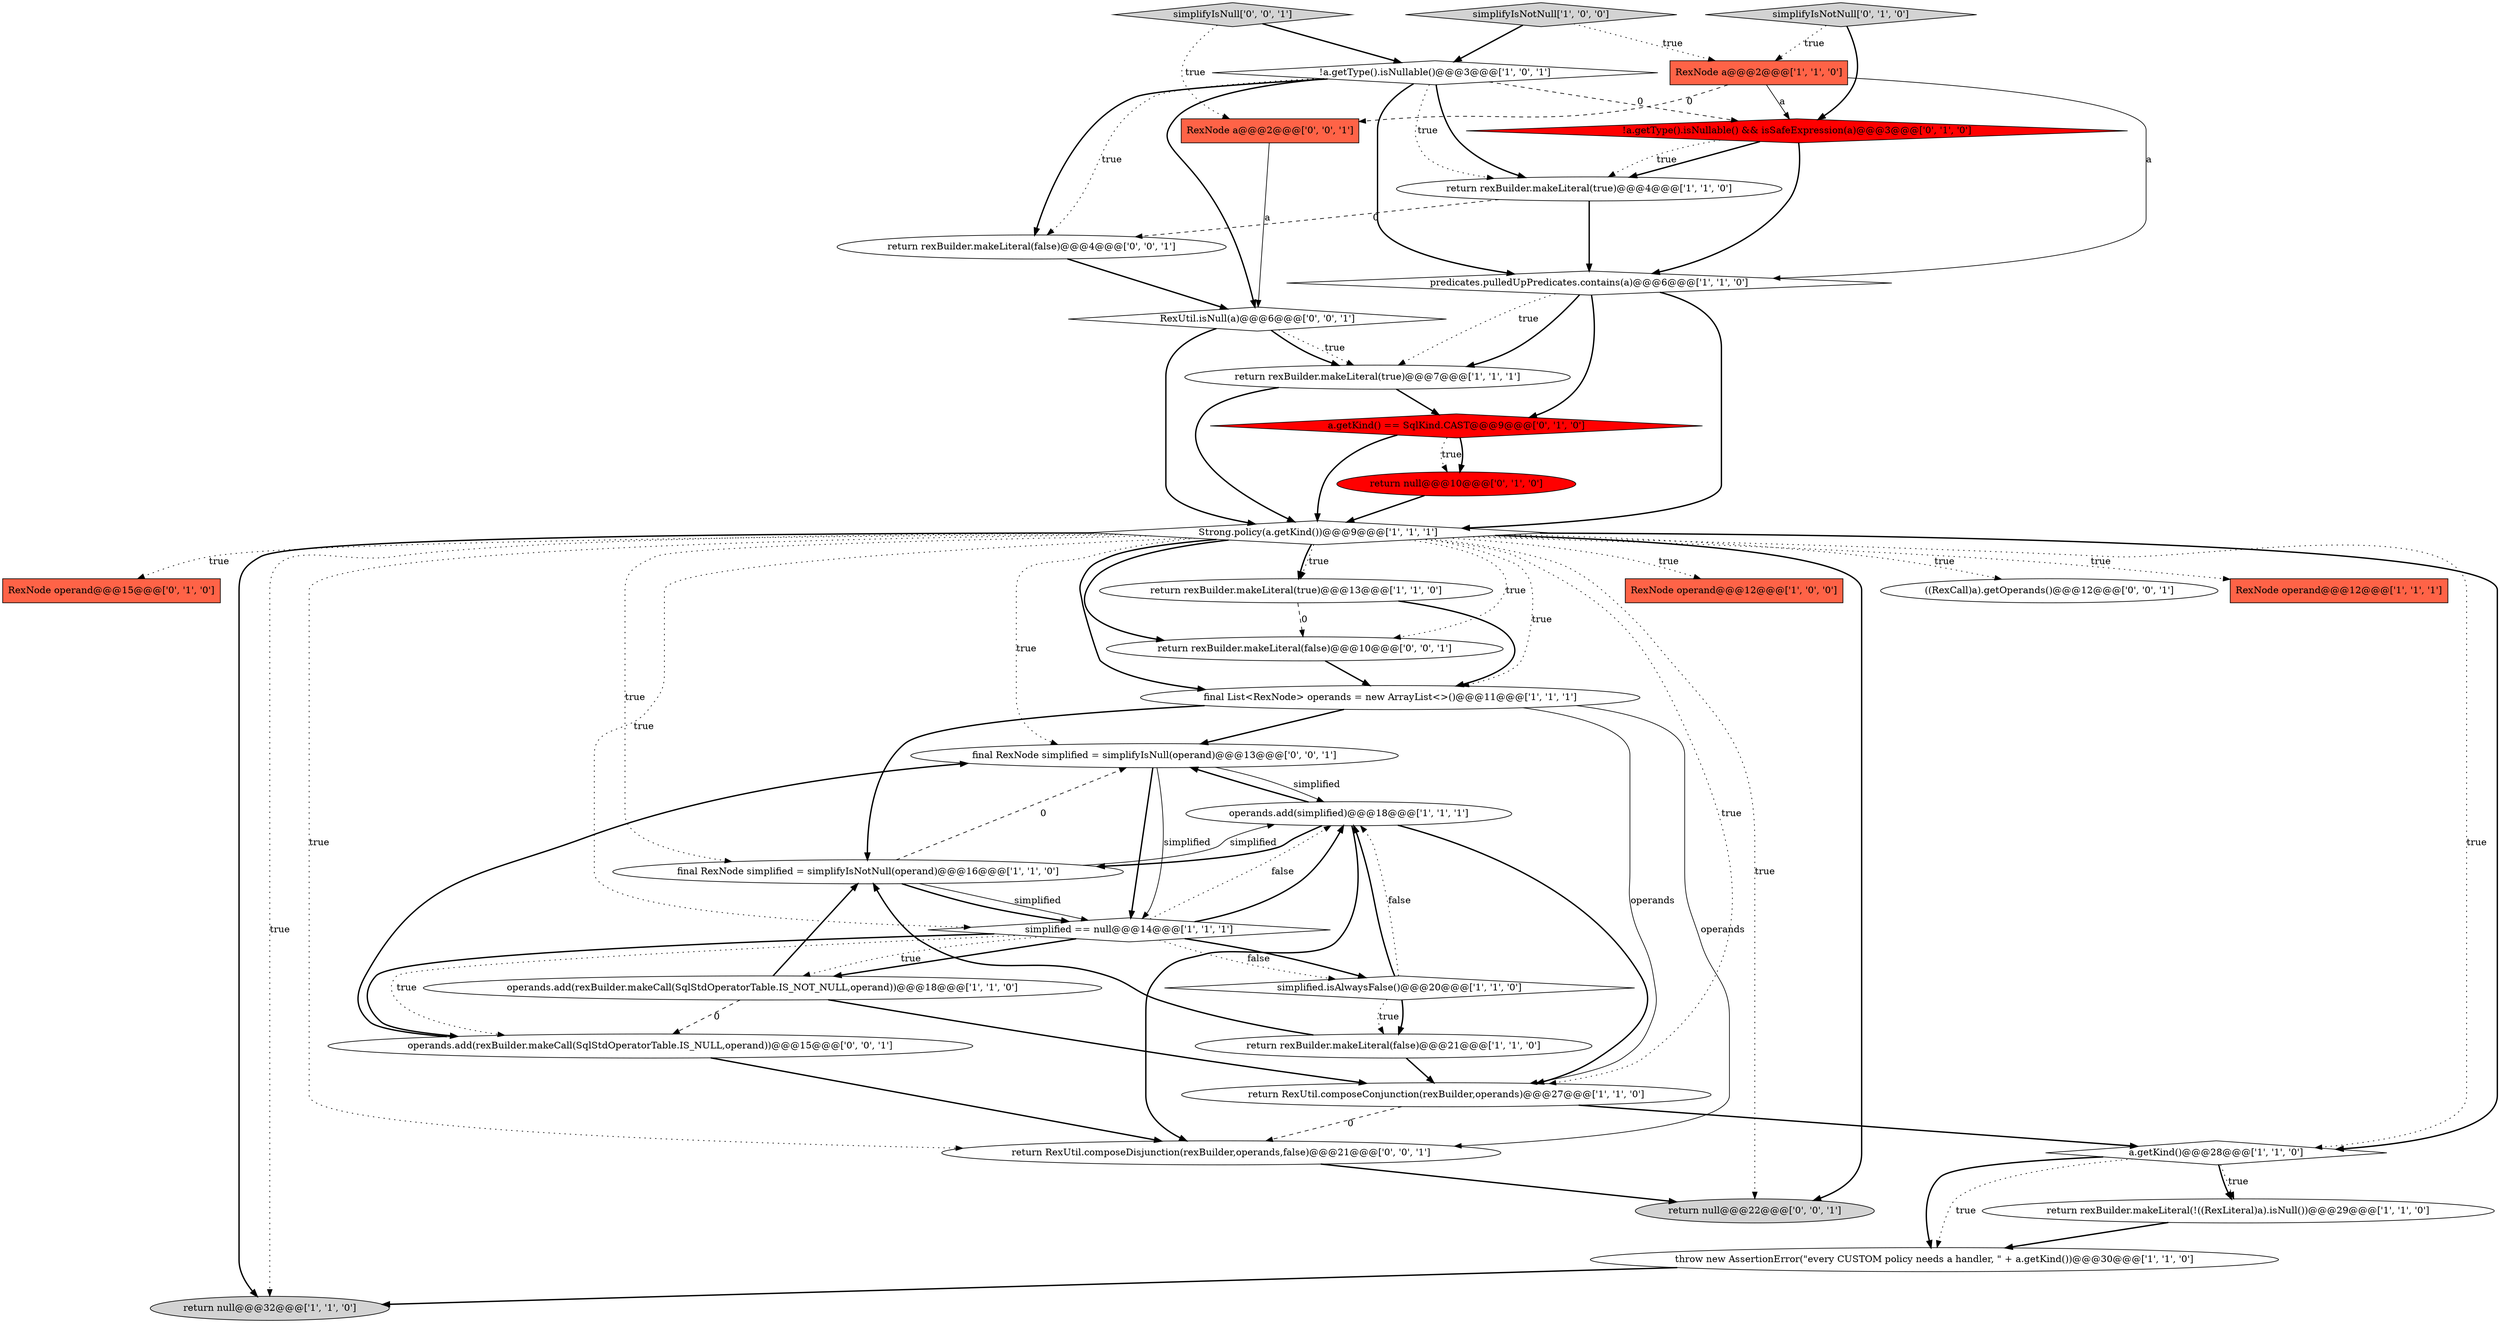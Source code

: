 digraph {
23 [style = filled, label = "RexNode operand@@@15@@@['0', '1', '0']", fillcolor = tomato, shape = box image = "AAA0AAABBB2BBB"];
8 [style = filled, label = "simplifyIsNotNull['1', '0', '0']", fillcolor = lightgray, shape = diamond image = "AAA0AAABBB1BBB"];
26 [style = filled, label = "simplifyIsNotNull['0', '1', '0']", fillcolor = lightgray, shape = diamond image = "AAA0AAABBB2BBB"];
32 [style = filled, label = "return rexBuilder.makeLiteral(false)@@@10@@@['0', '0', '1']", fillcolor = white, shape = ellipse image = "AAA0AAABBB3BBB"];
14 [style = filled, label = "return rexBuilder.makeLiteral(false)@@@21@@@['1', '1', '0']", fillcolor = white, shape = ellipse image = "AAA0AAABBB1BBB"];
30 [style = filled, label = "final RexNode simplified = simplifyIsNull(operand)@@@13@@@['0', '0', '1']", fillcolor = white, shape = ellipse image = "AAA0AAABBB3BBB"];
1 [style = filled, label = "return null@@@32@@@['1', '1', '0']", fillcolor = lightgray, shape = ellipse image = "AAA0AAABBB1BBB"];
31 [style = filled, label = "return rexBuilder.makeLiteral(false)@@@4@@@['0', '0', '1']", fillcolor = white, shape = ellipse image = "AAA0AAABBB3BBB"];
22 [style = filled, label = "a.getKind() == SqlKind.CAST@@@9@@@['0', '1', '0']", fillcolor = red, shape = diamond image = "AAA1AAABBB2BBB"];
0 [style = filled, label = "Strong.policy(a.getKind())@@@9@@@['1', '1', '1']", fillcolor = white, shape = diamond image = "AAA0AAABBB1BBB"];
6 [style = filled, label = "final List<RexNode> operands = new ArrayList<>()@@@11@@@['1', '1', '1']", fillcolor = white, shape = ellipse image = "AAA0AAABBB1BBB"];
35 [style = filled, label = "return null@@@22@@@['0', '0', '1']", fillcolor = lightgray, shape = ellipse image = "AAA0AAABBB3BBB"];
29 [style = filled, label = "operands.add(rexBuilder.makeCall(SqlStdOperatorTable.IS_NULL,operand))@@@15@@@['0', '0', '1']", fillcolor = white, shape = ellipse image = "AAA0AAABBB3BBB"];
20 [style = filled, label = "operands.add(simplified)@@@18@@@['1', '1', '1']", fillcolor = white, shape = ellipse image = "AAA0AAABBB1BBB"];
11 [style = filled, label = "final RexNode simplified = simplifyIsNotNull(operand)@@@16@@@['1', '1', '0']", fillcolor = white, shape = ellipse image = "AAA0AAABBB1BBB"];
25 [style = filled, label = "!a.getType().isNullable() && isSafeExpression(a)@@@3@@@['0', '1', '0']", fillcolor = red, shape = diamond image = "AAA1AAABBB2BBB"];
34 [style = filled, label = "RexNode a@@@2@@@['0', '0', '1']", fillcolor = tomato, shape = box image = "AAA0AAABBB3BBB"];
36 [style = filled, label = "return RexUtil.composeDisjunction(rexBuilder,operands,false)@@@21@@@['0', '0', '1']", fillcolor = white, shape = ellipse image = "AAA0AAABBB3BBB"];
17 [style = filled, label = "predicates.pulledUpPredicates.contains(a)@@@6@@@['1', '1', '0']", fillcolor = white, shape = diamond image = "AAA0AAABBB1BBB"];
33 [style = filled, label = "simplifyIsNull['0', '0', '1']", fillcolor = lightgray, shape = diamond image = "AAA0AAABBB3BBB"];
15 [style = filled, label = "throw new AssertionError(\"every CUSTOM policy needs a handler, \" + a.getKind())@@@30@@@['1', '1', '0']", fillcolor = white, shape = ellipse image = "AAA0AAABBB1BBB"];
21 [style = filled, label = "return rexBuilder.makeLiteral(!((RexLiteral)a).isNull())@@@29@@@['1', '1', '0']", fillcolor = white, shape = ellipse image = "AAA0AAABBB1BBB"];
18 [style = filled, label = "return RexUtil.composeConjunction(rexBuilder,operands)@@@27@@@['1', '1', '0']", fillcolor = white, shape = ellipse image = "AAA0AAABBB1BBB"];
7 [style = filled, label = "simplified == null@@@14@@@['1', '1', '1']", fillcolor = white, shape = diamond image = "AAA0AAABBB1BBB"];
3 [style = filled, label = "RexNode operand@@@12@@@['1', '0', '0']", fillcolor = tomato, shape = box image = "AAA0AAABBB1BBB"];
10 [style = filled, label = "RexNode a@@@2@@@['1', '1', '0']", fillcolor = tomato, shape = box image = "AAA0AAABBB1BBB"];
24 [style = filled, label = "return null@@@10@@@['0', '1', '0']", fillcolor = red, shape = ellipse image = "AAA1AAABBB2BBB"];
16 [style = filled, label = "return rexBuilder.makeLiteral(true)@@@13@@@['1', '1', '0']", fillcolor = white, shape = ellipse image = "AAA0AAABBB1BBB"];
4 [style = filled, label = "simplified.isAlwaysFalse()@@@20@@@['1', '1', '0']", fillcolor = white, shape = diamond image = "AAA0AAABBB1BBB"];
28 [style = filled, label = "RexUtil.isNull(a)@@@6@@@['0', '0', '1']", fillcolor = white, shape = diamond image = "AAA0AAABBB3BBB"];
2 [style = filled, label = "return rexBuilder.makeLiteral(true)@@@4@@@['1', '1', '0']", fillcolor = white, shape = ellipse image = "AAA0AAABBB1BBB"];
27 [style = filled, label = "((RexCall)a).getOperands()@@@12@@@['0', '0', '1']", fillcolor = white, shape = ellipse image = "AAA0AAABBB3BBB"];
13 [style = filled, label = "return rexBuilder.makeLiteral(true)@@@7@@@['1', '1', '1']", fillcolor = white, shape = ellipse image = "AAA0AAABBB1BBB"];
9 [style = filled, label = "operands.add(rexBuilder.makeCall(SqlStdOperatorTable.IS_NOT_NULL,operand))@@@18@@@['1', '1', '0']", fillcolor = white, shape = ellipse image = "AAA0AAABBB1BBB"];
12 [style = filled, label = "RexNode operand@@@12@@@['1', '1', '1']", fillcolor = tomato, shape = box image = "AAA0AAABBB1BBB"];
19 [style = filled, label = "a.getKind()@@@28@@@['1', '1', '0']", fillcolor = white, shape = diamond image = "AAA0AAABBB1BBB"];
5 [style = filled, label = "!a.getType().isNullable()@@@3@@@['1', '0', '1']", fillcolor = white, shape = diamond image = "AAA0AAABBB1BBB"];
0->12 [style = dotted, label="true"];
16->32 [style = dashed, label="0"];
9->11 [style = bold, label=""];
11->7 [style = solid, label="simplified"];
29->30 [style = bold, label=""];
10->34 [style = dashed, label="0"];
0->19 [style = dotted, label="true"];
21->15 [style = bold, label=""];
5->25 [style = dashed, label="0"];
5->28 [style = bold, label=""];
0->6 [style = dotted, label="true"];
30->7 [style = solid, label="simplified"];
32->6 [style = bold, label=""];
7->9 [style = bold, label=""];
28->0 [style = bold, label=""];
22->0 [style = bold, label=""];
6->11 [style = bold, label=""];
7->20 [style = dotted, label="false"];
0->3 [style = dotted, label="true"];
13->22 [style = bold, label=""];
19->15 [style = bold, label=""];
28->13 [style = dotted, label="true"];
0->11 [style = dotted, label="true"];
14->11 [style = bold, label=""];
0->7 [style = dotted, label="true"];
7->29 [style = bold, label=""];
29->36 [style = bold, label=""];
0->19 [style = bold, label=""];
24->0 [style = bold, label=""];
16->6 [style = bold, label=""];
18->19 [style = bold, label=""];
19->21 [style = dotted, label="true"];
22->24 [style = dotted, label="true"];
5->17 [style = bold, label=""];
25->2 [style = bold, label=""];
7->29 [style = dotted, label="true"];
20->18 [style = bold, label=""];
30->7 [style = bold, label=""];
7->4 [style = dotted, label="false"];
14->18 [style = bold, label=""];
10->17 [style = solid, label="a"];
31->28 [style = bold, label=""];
36->35 [style = bold, label=""];
13->0 [style = bold, label=""];
2->17 [style = bold, label=""];
0->16 [style = bold, label=""];
4->14 [style = bold, label=""];
0->18 [style = dotted, label="true"];
5->31 [style = dotted, label="true"];
11->20 [style = solid, label="simplified"];
7->4 [style = bold, label=""];
7->20 [style = bold, label=""];
33->5 [style = bold, label=""];
19->15 [style = dotted, label="true"];
6->36 [style = solid, label="operands"];
0->30 [style = dotted, label="true"];
25->17 [style = bold, label=""];
17->0 [style = bold, label=""];
9->18 [style = bold, label=""];
6->18 [style = solid, label="operands"];
0->1 [style = bold, label=""];
18->36 [style = dashed, label="0"];
4->20 [style = bold, label=""];
0->23 [style = dotted, label="true"];
17->13 [style = bold, label=""];
0->16 [style = dotted, label="true"];
0->32 [style = dotted, label="true"];
0->32 [style = bold, label=""];
25->2 [style = dotted, label="true"];
20->36 [style = bold, label=""];
0->1 [style = dotted, label="true"];
5->2 [style = dotted, label="true"];
20->11 [style = bold, label=""];
15->1 [style = bold, label=""];
19->21 [style = bold, label=""];
34->28 [style = solid, label="a"];
0->6 [style = bold, label=""];
33->34 [style = dotted, label="true"];
26->25 [style = bold, label=""];
0->35 [style = dotted, label="true"];
28->13 [style = bold, label=""];
7->9 [style = dotted, label="true"];
8->10 [style = dotted, label="true"];
4->14 [style = dotted, label="true"];
17->22 [style = bold, label=""];
30->20 [style = solid, label="simplified"];
0->36 [style = dotted, label="true"];
10->25 [style = solid, label="a"];
2->31 [style = dashed, label="0"];
5->2 [style = bold, label=""];
9->29 [style = dashed, label="0"];
8->5 [style = bold, label=""];
5->31 [style = bold, label=""];
26->10 [style = dotted, label="true"];
4->20 [style = dotted, label="false"];
0->35 [style = bold, label=""];
22->24 [style = bold, label=""];
0->27 [style = dotted, label="true"];
11->30 [style = dashed, label="0"];
20->30 [style = bold, label=""];
17->13 [style = dotted, label="true"];
11->7 [style = bold, label=""];
6->30 [style = bold, label=""];
}
